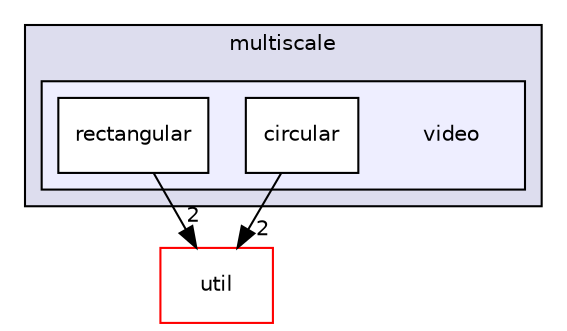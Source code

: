 digraph "include/multiscale/video" {
  compound=true
  node [ fontsize="10", fontname="Helvetica"];
  edge [ labelfontsize="10", labelfontname="Helvetica"];
  subgraph clusterdir_7b9db7c2b41001ca254481ac0f65af63 {
    graph [ bgcolor="#ddddee", pencolor="black", label="multiscale" fontname="Helvetica", fontsize="10", URL="dir_7b9db7c2b41001ca254481ac0f65af63.html"]
  subgraph clusterdir_42064059602c6fa33b8ba885198a4a6b {
    graph [ bgcolor="#eeeeff", pencolor="black", label="" URL="dir_42064059602c6fa33b8ba885198a4a6b.html"];
    dir_42064059602c6fa33b8ba885198a4a6b [shape=plaintext label="video"];
    dir_8fdce005bc57a4ee2e526eacad0b3585 [shape=box label="circular" color="black" fillcolor="white" style="filled" URL="dir_8fdce005bc57a4ee2e526eacad0b3585.html"];
    dir_d70380986c1016cebd06af2a4f6347ea [shape=box label="rectangular" color="black" fillcolor="white" style="filled" URL="dir_d70380986c1016cebd06af2a4f6347ea.html"];
  }
  }
  dir_ff09e8904545ab63e1f07803423f5513 [shape=box label="util" fillcolor="white" style="filled" color="red" URL="dir_ff09e8904545ab63e1f07803423f5513.html"];
  dir_8fdce005bc57a4ee2e526eacad0b3585->dir_ff09e8904545ab63e1f07803423f5513 [headlabel="2", labeldistance=1.5 headhref="dir_000008_000005.html"];
  dir_d70380986c1016cebd06af2a4f6347ea->dir_ff09e8904545ab63e1f07803423f5513 [headlabel="2", labeldistance=1.5 headhref="dir_000009_000005.html"];
}
